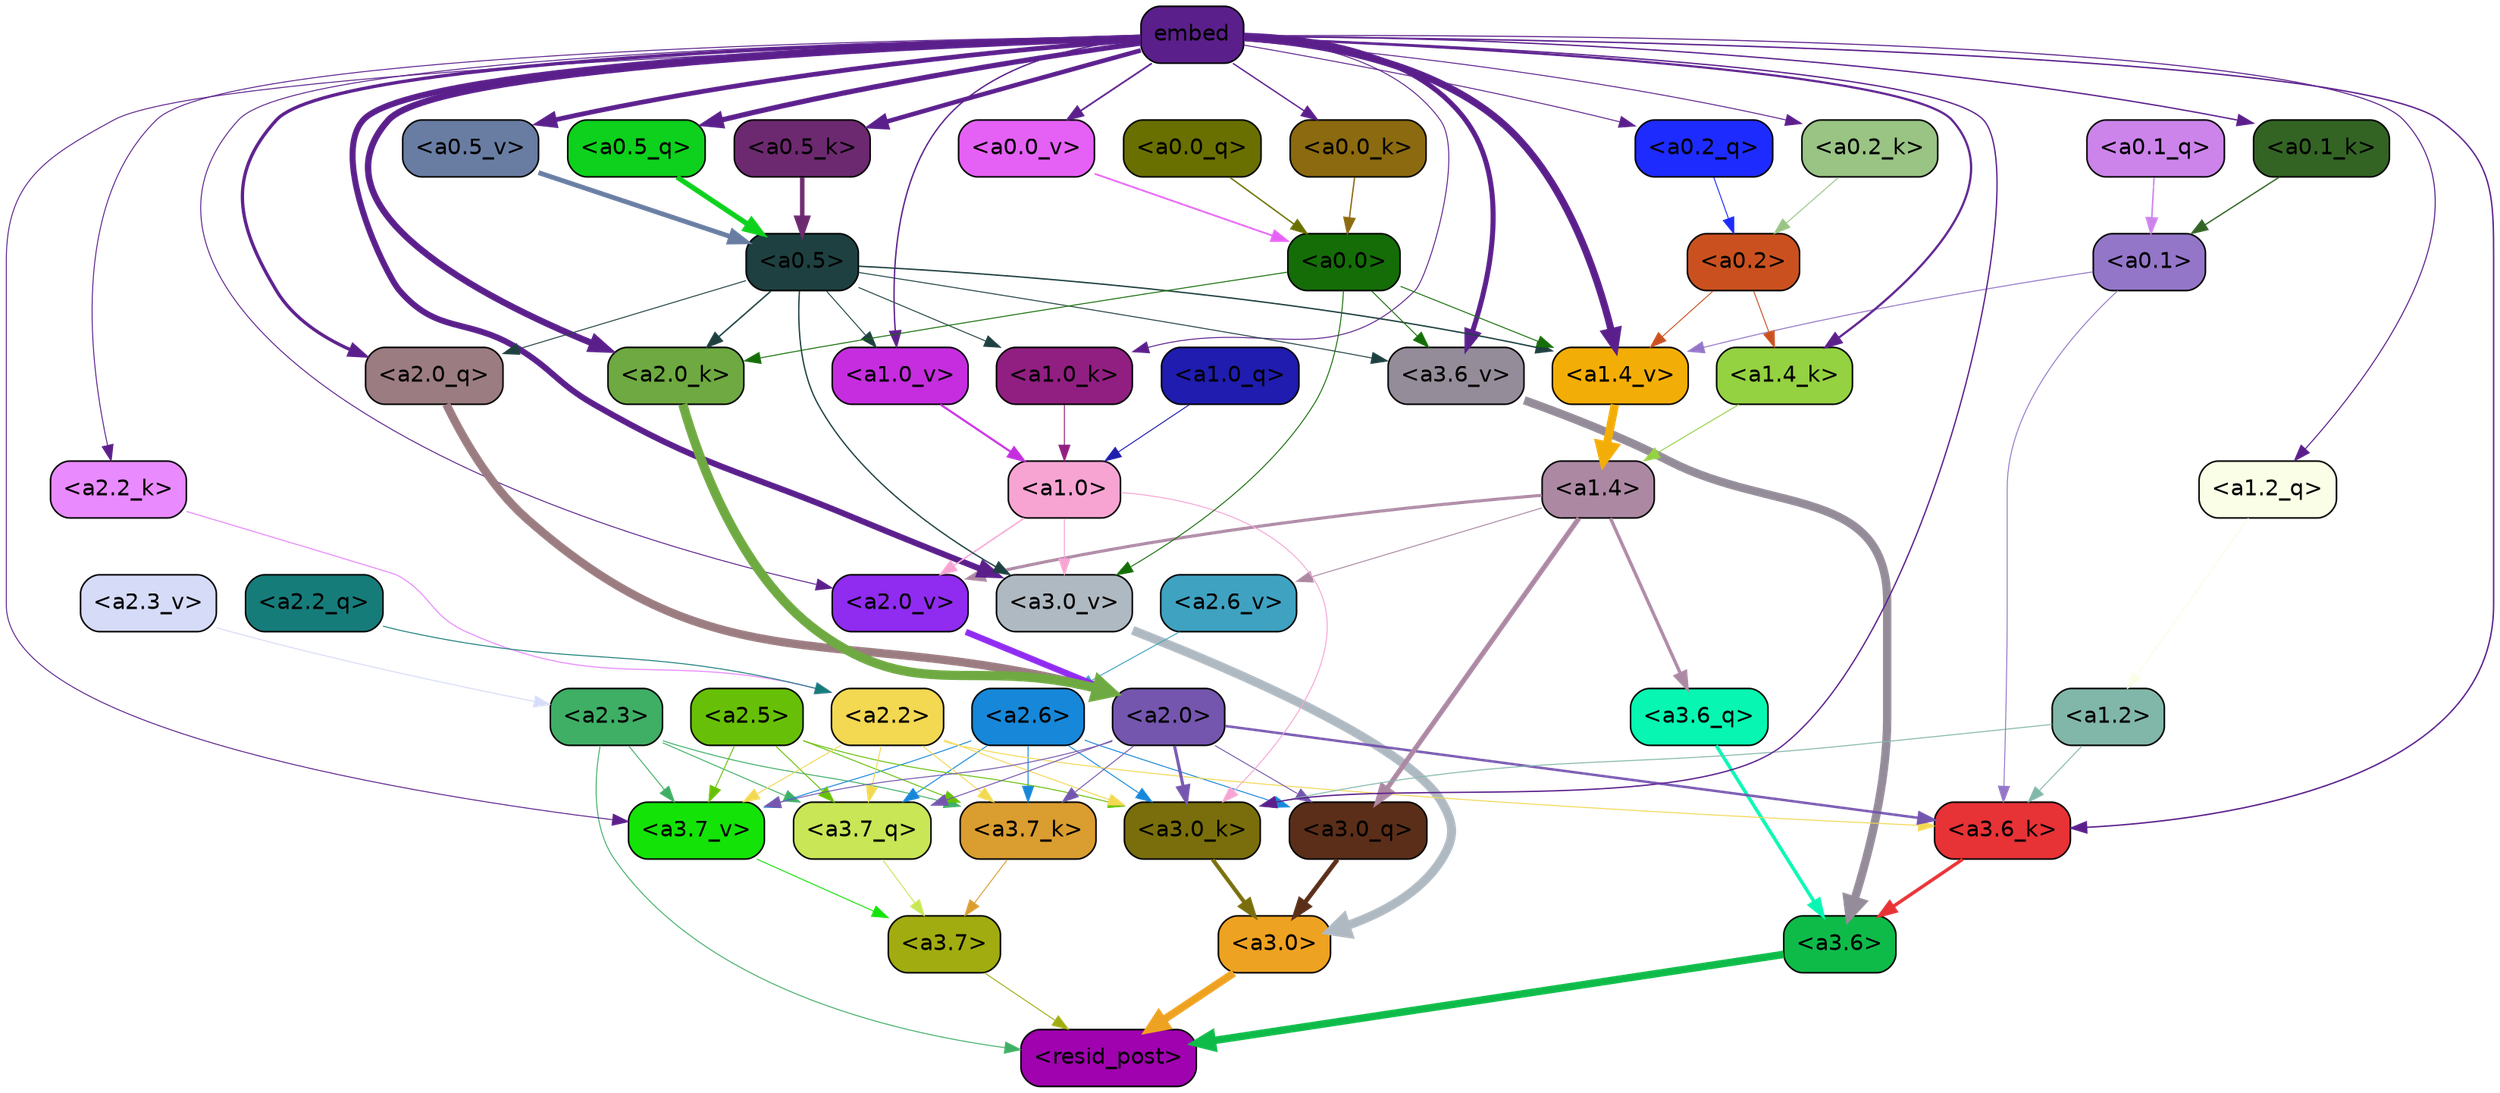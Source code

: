 strict digraph "" {
	graph [bgcolor=transparent,
		layout=dot,
		overlap=false,
		splines=true
	];
	"<a3.7>"	[color=black,
		fillcolor="#a1ac10",
		fontname=Helvetica,
		shape=box,
		style="filled, rounded"];
	"<resid_post>"	[color=black,
		fillcolor="#9f02ae",
		fontname=Helvetica,
		shape=box,
		style="filled, rounded"];
	"<a3.7>" -> "<resid_post>"	[color="#a1ac10",
		penwidth=0.6];
	"<a3.6>"	[color=black,
		fillcolor="#0ebb49",
		fontname=Helvetica,
		shape=box,
		style="filled, rounded"];
	"<a3.6>" -> "<resid_post>"	[color="#0ebb49",
		penwidth=4.751592040061951];
	"<a3.0>"	[color=black,
		fillcolor="#eea221",
		fontname=Helvetica,
		shape=box,
		style="filled, rounded"];
	"<a3.0>" -> "<resid_post>"	[color="#eea221",
		penwidth=4.904066681861877];
	"<a2.3>"	[color=black,
		fillcolor="#3faf65",
		fontname=Helvetica,
		shape=box,
		style="filled, rounded"];
	"<a2.3>" -> "<resid_post>"	[color="#3faf65",
		penwidth=0.6];
	"<a3.7_q>"	[color=black,
		fillcolor="#c8e655",
		fontname=Helvetica,
		shape=box,
		style="filled, rounded"];
	"<a2.3>" -> "<a3.7_q>"	[color="#3faf65",
		penwidth=0.6];
	"<a3.7_k>"	[color=black,
		fillcolor="#da9d30",
		fontname=Helvetica,
		shape=box,
		style="filled, rounded"];
	"<a2.3>" -> "<a3.7_k>"	[color="#3faf65",
		penwidth=0.6069068089127541];
	"<a3.7_v>"	[color=black,
		fillcolor="#14e308",
		fontname=Helvetica,
		shape=box,
		style="filled, rounded"];
	"<a2.3>" -> "<a3.7_v>"	[color="#3faf65",
		penwidth=0.6];
	"<a3.7_q>" -> "<a3.7>"	[color="#c8e655",
		penwidth=0.6];
	"<a3.6_q>"	[color=black,
		fillcolor="#07f6b1",
		fontname=Helvetica,
		shape=box,
		style="filled, rounded"];
	"<a3.6_q>" -> "<a3.6>"	[color="#07f6b1",
		penwidth=2.160832464694977];
	"<a3.0_q>"	[color=black,
		fillcolor="#5b2e19",
		fontname=Helvetica,
		shape=box,
		style="filled, rounded"];
	"<a3.0_q>" -> "<a3.0>"	[color="#5b2e19",
		penwidth=2.870753765106201];
	"<a3.7_k>" -> "<a3.7>"	[color="#da9d30",
		penwidth=0.6];
	"<a3.6_k>"	[color=black,
		fillcolor="#e73236",
		fontname=Helvetica,
		shape=box,
		style="filled, rounded"];
	"<a3.6_k>" -> "<a3.6>"	[color="#e73236",
		penwidth=2.13908451795578];
	"<a3.0_k>"	[color=black,
		fillcolor="#796e0b",
		fontname=Helvetica,
		shape=box,
		style="filled, rounded"];
	"<a3.0_k>" -> "<a3.0>"	[color="#796e0b",
		penwidth=2.520303964614868];
	"<a3.7_v>" -> "<a3.7>"	[color="#14e308",
		penwidth=0.6];
	"<a3.6_v>"	[color=black,
		fillcolor="#948c98",
		fontname=Helvetica,
		shape=box,
		style="filled, rounded"];
	"<a3.6_v>" -> "<a3.6>"	[color="#948c98",
		penwidth=5.297133803367615];
	"<a3.0_v>"	[color=black,
		fillcolor="#afb9c1",
		fontname=Helvetica,
		shape=box,
		style="filled, rounded"];
	"<a3.0_v>" -> "<a3.0>"	[color="#afb9c1",
		penwidth=5.680712580680847];
	"<a2.6>"	[color=black,
		fillcolor="#1787d9",
		fontname=Helvetica,
		shape=box,
		style="filled, rounded"];
	"<a2.6>" -> "<a3.7_q>"	[color="#1787d9",
		penwidth=0.6];
	"<a2.6>" -> "<a3.0_q>"	[color="#1787d9",
		penwidth=0.6];
	"<a2.6>" -> "<a3.7_k>"	[color="#1787d9",
		penwidth=0.6];
	"<a2.6>" -> "<a3.0_k>"	[color="#1787d9",
		penwidth=0.6];
	"<a2.6>" -> "<a3.7_v>"	[color="#1787d9",
		penwidth=0.6];
	"<a2.5>"	[color=black,
		fillcolor="#67c007",
		fontname=Helvetica,
		shape=box,
		style="filled, rounded"];
	"<a2.5>" -> "<a3.7_q>"	[color="#67c007",
		penwidth=0.6];
	"<a2.5>" -> "<a3.7_k>"	[color="#67c007",
		penwidth=0.6];
	"<a2.5>" -> "<a3.0_k>"	[color="#67c007",
		penwidth=0.6];
	"<a2.5>" -> "<a3.7_v>"	[color="#67c007",
		penwidth=0.6];
	"<a2.2>"	[color=black,
		fillcolor="#f3d852",
		fontname=Helvetica,
		shape=box,
		style="filled, rounded"];
	"<a2.2>" -> "<a3.7_q>"	[color="#f3d852",
		penwidth=0.6];
	"<a2.2>" -> "<a3.7_k>"	[color="#f3d852",
		penwidth=0.6];
	"<a2.2>" -> "<a3.6_k>"	[color="#f3d852",
		penwidth=0.6];
	"<a2.2>" -> "<a3.0_k>"	[color="#f3d852",
		penwidth=0.6];
	"<a2.2>" -> "<a3.7_v>"	[color="#f3d852",
		penwidth=0.6];
	"<a2.0>"	[color=black,
		fillcolor="#7556ae",
		fontname=Helvetica,
		shape=box,
		style="filled, rounded"];
	"<a2.0>" -> "<a3.7_q>"	[color="#7556ae",
		penwidth=0.6];
	"<a2.0>" -> "<a3.0_q>"	[color="#7556ae",
		penwidth=0.6];
	"<a2.0>" -> "<a3.7_k>"	[color="#7556ae",
		penwidth=0.6];
	"<a2.0>" -> "<a3.6_k>"	[color="#7556ae",
		penwidth=1.564806342124939];
	"<a2.0>" -> "<a3.0_k>"	[color="#7556ae",
		penwidth=1.9353990852832794];
	"<a2.0>" -> "<a3.7_v>"	[color="#7556ae",
		penwidth=0.6];
	"<a1.4>"	[color=black,
		fillcolor="#ac88a3",
		fontname=Helvetica,
		shape=box,
		style="filled, rounded"];
	"<a1.4>" -> "<a3.6_q>"	[color="#ac88a3",
		penwidth=2.0727532356977463];
	"<a1.4>" -> "<a3.0_q>"	[color="#ac88a3",
		penwidth=3.1279823780059814];
	"<a2.6_v>"	[color=black,
		fillcolor="#3fa2c1",
		fontname=Helvetica,
		shape=box,
		style="filled, rounded"];
	"<a1.4>" -> "<a2.6_v>"	[color="#ac88a3",
		penwidth=0.6];
	"<a2.0_v>"	[color=black,
		fillcolor="#902bf0",
		fontname=Helvetica,
		shape=box,
		style="filled, rounded"];
	"<a1.4>" -> "<a2.0_v>"	[color="#ac88a3",
		penwidth=1.9170897603034973];
	"<a1.2>"	[color=black,
		fillcolor="#81b7a9",
		fontname=Helvetica,
		shape=box,
		style="filled, rounded"];
	"<a1.2>" -> "<a3.6_k>"	[color="#81b7a9",
		penwidth=0.6];
	"<a1.2>" -> "<a3.0_k>"	[color="#81b7a9",
		penwidth=0.6];
	"<a0.1>"	[color=black,
		fillcolor="#9476c9",
		fontname=Helvetica,
		shape=box,
		style="filled, rounded"];
	"<a0.1>" -> "<a3.6_k>"	[color="#9476c9",
		penwidth=0.6];
	"<a1.4_v>"	[color=black,
		fillcolor="#f3ad07",
		fontname=Helvetica,
		shape=box,
		style="filled, rounded"];
	"<a0.1>" -> "<a1.4_v>"	[color="#9476c9",
		penwidth=0.6202214732766151];
	embed	[color=black,
		fillcolor="#5b1f8c",
		fontname=Helvetica,
		shape=box,
		style="filled, rounded"];
	embed -> "<a3.6_k>"	[color="#5b1f8c",
		penwidth=0.8915999233722687];
	embed -> "<a3.0_k>"	[color="#5b1f8c",
		penwidth=0.832088902592659];
	embed -> "<a3.7_v>"	[color="#5b1f8c",
		penwidth=0.6];
	embed -> "<a3.6_v>"	[color="#5b1f8c",
		penwidth=3.1840110421180725];
	embed -> "<a3.0_v>"	[color="#5b1f8c",
		penwidth=3.8132747188210487];
	"<a2.0_q>"	[color=black,
		fillcolor="#9b7c81",
		fontname=Helvetica,
		shape=box,
		style="filled, rounded"];
	embed -> "<a2.0_q>"	[color="#5b1f8c",
		penwidth=2.084651827812195];
	"<a2.2_k>"	[color=black,
		fillcolor="#e98afe",
		fontname=Helvetica,
		shape=box,
		style="filled, rounded"];
	embed -> "<a2.2_k>"	[color="#5b1f8c",
		penwidth=0.6];
	"<a2.0_k>"	[color=black,
		fillcolor="#6ea941",
		fontname=Helvetica,
		shape=box,
		style="filled, rounded"];
	embed -> "<a2.0_k>"	[color="#5b1f8c",
		penwidth=4.084526404738426];
	embed -> "<a2.0_v>"	[color="#5b1f8c",
		penwidth=0.6];
	"<a1.2_q>"	[color=black,
		fillcolor="#fbfee6",
		fontname=Helvetica,
		shape=box,
		style="filled, rounded"];
	embed -> "<a1.2_q>"	[color="#5b1f8c",
		penwidth=0.6670737266540527];
	"<a1.4_k>"	[color=black,
		fillcolor="#94d242",
		fontname=Helvetica,
		shape=box,
		style="filled, rounded"];
	embed -> "<a1.4_k>"	[color="#5b1f8c",
		penwidth=1.3912410736083984];
	"<a1.0_k>"	[color=black,
		fillcolor="#901f81",
		fontname=Helvetica,
		shape=box,
		style="filled, rounded"];
	embed -> "<a1.0_k>"	[color="#5b1f8c",
		penwidth=0.6];
	embed -> "<a1.4_v>"	[color="#5b1f8c",
		penwidth=4.4888065457344055];
	"<a1.0_v>"	[color=black,
		fillcolor="#c52ddf",
		fontname=Helvetica,
		shape=box,
		style="filled, rounded"];
	embed -> "<a1.0_v>"	[color="#5b1f8c",
		penwidth=0.8796700537204742];
	"<a0.5_q>"	[color=black,
		fillcolor="#0dd11c",
		fontname=Helvetica,
		shape=box,
		style="filled, rounded"];
	embed -> "<a0.5_q>"	[color="#5b1f8c",
		penwidth=3.260847330093384];
	"<a0.2_q>"	[color=black,
		fillcolor="#1e2bff",
		fontname=Helvetica,
		shape=box,
		style="filled, rounded"];
	embed -> "<a0.2_q>"	[color="#5b1f8c",
		penwidth=0.6];
	"<a0.5_k>"	[color=black,
		fillcolor="#6d2970",
		fontname=Helvetica,
		shape=box,
		style="filled, rounded"];
	embed -> "<a0.5_k>"	[color="#5b1f8c",
		penwidth=2.847888708114624];
	"<a0.2_k>"	[color=black,
		fillcolor="#99c484",
		fontname=Helvetica,
		shape=box,
		style="filled, rounded"];
	embed -> "<a0.2_k>"	[color="#5b1f8c",
		penwidth=0.6];
	"<a0.1_k>"	[color=black,
		fillcolor="#336424",
		fontname=Helvetica,
		shape=box,
		style="filled, rounded"];
	embed -> "<a0.1_k>"	[color="#5b1f8c",
		penwidth=0.8383875787258148];
	"<a0.0_k>"	[color=black,
		fillcolor="#8c6a0f",
		fontname=Helvetica,
		shape=box,
		style="filled, rounded"];
	embed -> "<a0.0_k>"	[color="#5b1f8c",
		penwidth=0.8456993401050568];
	"<a0.5_v>"	[color=black,
		fillcolor="#697da3",
		fontname=Helvetica,
		shape=box,
		style="filled, rounded"];
	embed -> "<a0.5_v>"	[color="#5b1f8c",
		penwidth=2.9884533882141113];
	"<a0.0_v>"	[color=black,
		fillcolor="#e561f5",
		fontname=Helvetica,
		shape=box,
		style="filled, rounded"];
	embed -> "<a0.0_v>"	[color="#5b1f8c",
		penwidth=1.0739320516586304];
	"<a1.0>"	[color=black,
		fillcolor="#f7a4d3",
		fontname=Helvetica,
		shape=box,
		style="filled, rounded"];
	"<a1.0>" -> "<a3.0_k>"	[color="#f7a4d3",
		penwidth=0.6];
	"<a1.0>" -> "<a3.0_v>"	[color="#f7a4d3",
		penwidth=0.6];
	"<a1.0>" -> "<a2.0_v>"	[color="#f7a4d3",
		penwidth=0.9450988052412868];
	"<a0.5>"	[color=black,
		fillcolor="#1e4040",
		fontname=Helvetica,
		shape=box,
		style="filled, rounded"];
	"<a0.5>" -> "<a3.6_v>"	[color="#1e4040",
		penwidth=0.6];
	"<a0.5>" -> "<a3.0_v>"	[color="#1e4040",
		penwidth=0.8331108838319778];
	"<a0.5>" -> "<a2.0_q>"	[color="#1e4040",
		penwidth=0.6];
	"<a0.5>" -> "<a2.0_k>"	[color="#1e4040",
		penwidth=0.9412797391414642];
	"<a0.5>" -> "<a1.0_k>"	[color="#1e4040",
		penwidth=0.6];
	"<a0.5>" -> "<a1.4_v>"	[color="#1e4040",
		penwidth=0.8757842034101486];
	"<a0.5>" -> "<a1.0_v>"	[color="#1e4040",
		penwidth=0.6];
	"<a0.0>"	[color=black,
		fillcolor="#146d07",
		fontname=Helvetica,
		shape=box,
		style="filled, rounded"];
	"<a0.0>" -> "<a3.6_v>"	[color="#146d07",
		penwidth=0.6];
	"<a0.0>" -> "<a3.0_v>"	[color="#146d07",
		penwidth=0.6];
	"<a0.0>" -> "<a2.0_k>"	[color="#146d07",
		penwidth=0.6];
	"<a0.0>" -> "<a1.4_v>"	[color="#146d07",
		penwidth=0.6];
	"<a2.2_q>"	[color=black,
		fillcolor="#167c7a",
		fontname=Helvetica,
		shape=box,
		style="filled, rounded"];
	"<a2.2_q>" -> "<a2.2>"	[color="#167c7a",
		penwidth=0.6];
	"<a2.0_q>" -> "<a2.0>"	[color="#9b7c81",
		penwidth=5.29856276512146];
	"<a2.2_k>" -> "<a2.2>"	[color="#e98afe",
		penwidth=0.6722683310508728];
	"<a2.0_k>" -> "<a2.0>"	[color="#6ea941",
		penwidth=5.859246134757996];
	"<a2.6_v>" -> "<a2.6>"	[color="#3fa2c1",
		penwidth=0.6];
	"<a2.3_v>"	[color=black,
		fillcolor="#d6dbf7",
		fontname=Helvetica,
		shape=box,
		style="filled, rounded"];
	"<a2.3_v>" -> "<a2.3>"	[color="#d6dbf7",
		penwidth=0.6];
	"<a2.0_v>" -> "<a2.0>"	[color="#902bf0",
		penwidth=3.9621697664260864];
	"<a1.2_q>" -> "<a1.2>"	[color="#fbfee6",
		penwidth=0.7185482024215162];
	"<a1.0_q>"	[color=black,
		fillcolor="#1f1caf",
		fontname=Helvetica,
		shape=box,
		style="filled, rounded"];
	"<a1.0_q>" -> "<a1.0>"	[color="#1f1caf",
		penwidth=0.6];
	"<a1.4_k>" -> "<a1.4>"	[color="#94d242",
		penwidth=0.6];
	"<a1.0_k>" -> "<a1.0>"	[color="#901f81",
		penwidth=0.6];
	"<a1.4_v>" -> "<a1.4>"	[color="#f3ad07",
		penwidth=5.280138969421387];
	"<a1.0_v>" -> "<a1.0>"	[color="#c52ddf",
		penwidth=1.318962275981903];
	"<a0.2>"	[color=black,
		fillcolor="#ca511f",
		fontname=Helvetica,
		shape=box,
		style="filled, rounded"];
	"<a0.2>" -> "<a1.4_k>"	[color="#ca511f",
		penwidth=0.6];
	"<a0.2>" -> "<a1.4_v>"	[color="#ca511f",
		penwidth=0.6];
	"<a0.5_q>" -> "<a0.5>"	[color="#0dd11c",
		penwidth=3.2608389854431152];
	"<a0.2_q>" -> "<a0.2>"	[color="#1e2bff",
		penwidth=0.6];
	"<a0.1_q>"	[color=black,
		fillcolor="#cc84eb",
		fontname=Helvetica,
		shape=box,
		style="filled, rounded"];
	"<a0.1_q>" -> "<a0.1>"	[color="#cc84eb",
		penwidth=0.9313003718852997];
	"<a0.0_q>"	[color=black,
		fillcolor="#697000",
		fontname=Helvetica,
		shape=box,
		style="filled, rounded"];
	"<a0.0_q>" -> "<a0.0>"	[color="#697000",
		penwidth=0.889376699924469];
	"<a0.5_k>" -> "<a0.5>"	[color="#6d2970",
		penwidth=2.847884178161621];
	"<a0.2_k>" -> "<a0.2>"	[color="#99c484",
		penwidth=0.6];
	"<a0.1_k>" -> "<a0.1>"	[color="#336424",
		penwidth=0.8383780717849731];
	"<a0.0_k>" -> "<a0.0>"	[color="#8c6a0f",
		penwidth=0.8456957042217255];
	"<a0.5_v>" -> "<a0.5>"	[color="#697da3",
		penwidth=3.0173392295837402];
	"<a0.0_v>" -> "<a0.0>"	[color="#e561f5",
		penwidth=1.0739268958568573];
}
